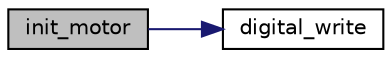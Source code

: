 digraph "init_motor"
{
 // LATEX_PDF_SIZE
  edge [fontname="Helvetica",fontsize="10",labelfontname="Helvetica",labelfontsize="10"];
  node [fontname="Helvetica",fontsize="10",shape=record];
  rankdir="LR";
  Node1 [label="init_motor",height=0.2,width=0.4,color="black", fillcolor="grey75", style="filled", fontcolor="black",tooltip="モータICの初期化処理。メイン側の初期化処理中で一回コールすること。"];
  Node1 -> Node2 [color="midnightblue",fontsize="10",style="solid",fontname="Helvetica"];
  Node2 [label="digital_write",height=0.2,width=0.4,color="black", fillcolor="white", style="filled",URL="$general__io_8c.html#a3d87fb36438ea282f7efeb1858219f55",tooltip="汎用出力ポートの出力切り替え指示"];
}
